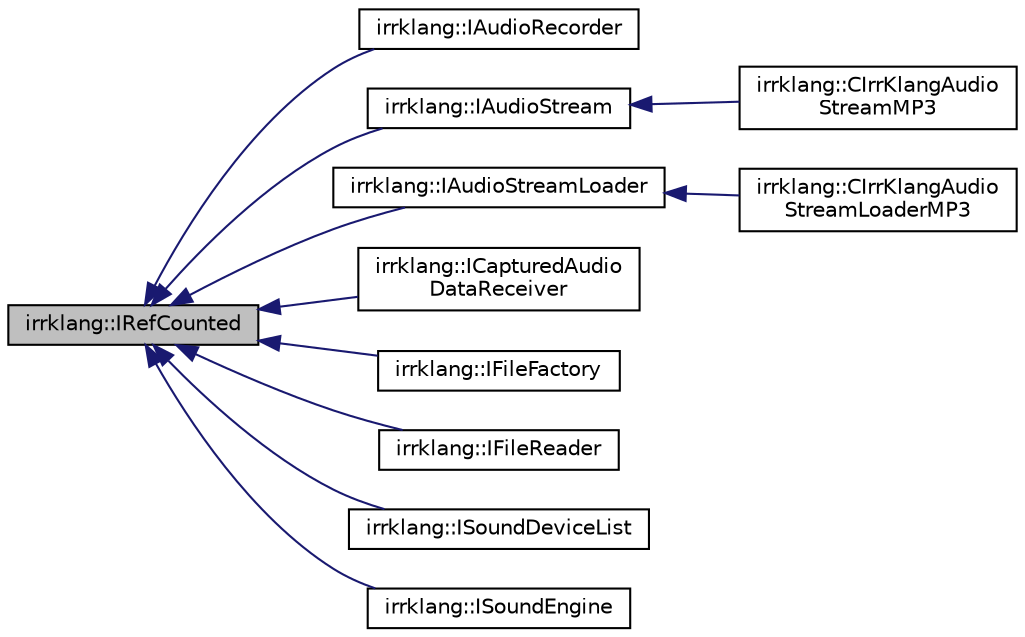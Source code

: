 digraph "irrklang::IRefCounted"
{
  bgcolor="transparent";
  edge [fontname="Helvetica",fontsize="10",labelfontname="Helvetica",labelfontsize="10"];
  node [fontname="Helvetica",fontsize="10",shape=record];
  rankdir="LR";
  Node1 [label="irrklang::IRefCounted",height=0.2,width=0.4,color="black", fillcolor="grey75", style="filled", fontcolor="black"];
  Node1 -> Node2 [dir="back",color="midnightblue",fontsize="10",style="solid",fontname="Helvetica"];
  Node2 [label="irrklang::IAudioRecorder",height=0.2,width=0.4,color="black",URL="$classirrklang_1_1IAudioRecorder.html",tooltip="Interface to an audio recorder. Create it using the createIrrKlangAudioRecorder() function..."];
  Node1 -> Node3 [dir="back",color="midnightblue",fontsize="10",style="solid",fontname="Helvetica"];
  Node3 [label="irrklang::IAudioStream",height=0.2,width=0.4,color="black",URL="$classirrklang_1_1IAudioStream.html",tooltip="Reads and decodes audio data into an usable audio stream for the ISoundEngine. "];
  Node3 -> Node4 [dir="back",color="midnightblue",fontsize="10",style="solid",fontname="Helvetica"];
  Node4 [label="irrklang::CIrrKlangAudio\lStreamMP3",height=0.2,width=0.4,color="black",URL="$classirrklang_1_1CIrrKlangAudioStreamMP3.html",tooltip="Reads and decodes audio data into an usable audio stream for the ISoundEngine. "];
  Node1 -> Node5 [dir="back",color="midnightblue",fontsize="10",style="solid",fontname="Helvetica"];
  Node5 [label="irrklang::IAudioStreamLoader",height=0.2,width=0.4,color="black",URL="$classirrklang_1_1IAudioStreamLoader.html",tooltip="Class which is able to create an audio file stream from a file. "];
  Node5 -> Node6 [dir="back",color="midnightblue",fontsize="10",style="solid",fontname="Helvetica"];
  Node6 [label="irrklang::CIrrKlangAudio\lStreamLoaderMP3",height=0.2,width=0.4,color="black",URL="$classirrklang_1_1CIrrKlangAudioStreamLoaderMP3.html",tooltip="Class which is able to create an audio file stream from a file. "];
  Node1 -> Node7 [dir="back",color="midnightblue",fontsize="10",style="solid",fontname="Helvetica"];
  Node7 [label="irrklang::ICapturedAudio\lDataReceiver",height=0.2,width=0.4,color="black",URL="$classirrklang_1_1ICapturedAudioDataReceiver.html",tooltip="Interface to be implemented by the user if access to the recorded audio data is needed. "];
  Node1 -> Node8 [dir="back",color="midnightblue",fontsize="10",style="solid",fontname="Helvetica"];
  Node8 [label="irrklang::IFileFactory",height=0.2,width=0.4,color="black",URL="$classirrklang_1_1IFileFactory.html",tooltip="Interface to overwrite file access in irrKlang. "];
  Node1 -> Node9 [dir="back",color="midnightblue",fontsize="10",style="solid",fontname="Helvetica"];
  Node9 [label="irrklang::IFileReader",height=0.2,width=0.4,color="black",URL="$classirrklang_1_1IFileReader.html",tooltip="Interface providing read acess to a file. "];
  Node1 -> Node10 [dir="back",color="midnightblue",fontsize="10",style="solid",fontname="Helvetica"];
  Node10 [label="irrklang::ISoundDeviceList",height=0.2,width=0.4,color="black",URL="$classirrklang_1_1ISoundDeviceList.html",tooltip="A list of sound devices for a sound driver. Use irrklang::createSoundDeviceList() to create this list..."];
  Node1 -> Node11 [dir="back",color="midnightblue",fontsize="10",style="solid",fontname="Helvetica"];
  Node11 [label="irrklang::ISoundEngine",height=0.2,width=0.4,color="black",URL="$classirrklang_1_1ISoundEngine.html",tooltip="Interface to the sound engine, for playing 3d and 2d sound and music. "];
}
